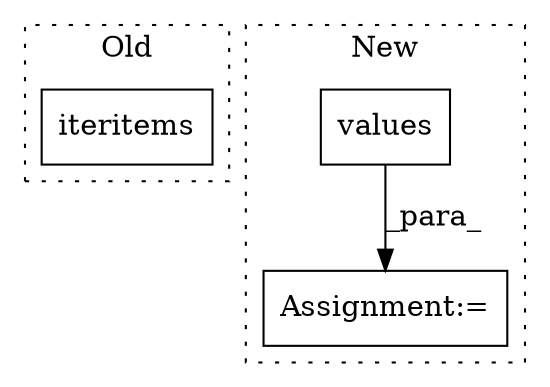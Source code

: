 digraph G {
subgraph cluster0 {
1 [label="iteritems" a="32" s="4722" l="11" shape="box"];
label = "Old";
style="dotted";
}
subgraph cluster1 {
2 [label="values" a="32" s="4442" l="8" shape="box"];
3 [label="Assignment:=" a="7" s="4364,4450" l="53,2" shape="box"];
label = "New";
style="dotted";
}
2 -> 3 [label="_para_"];
}